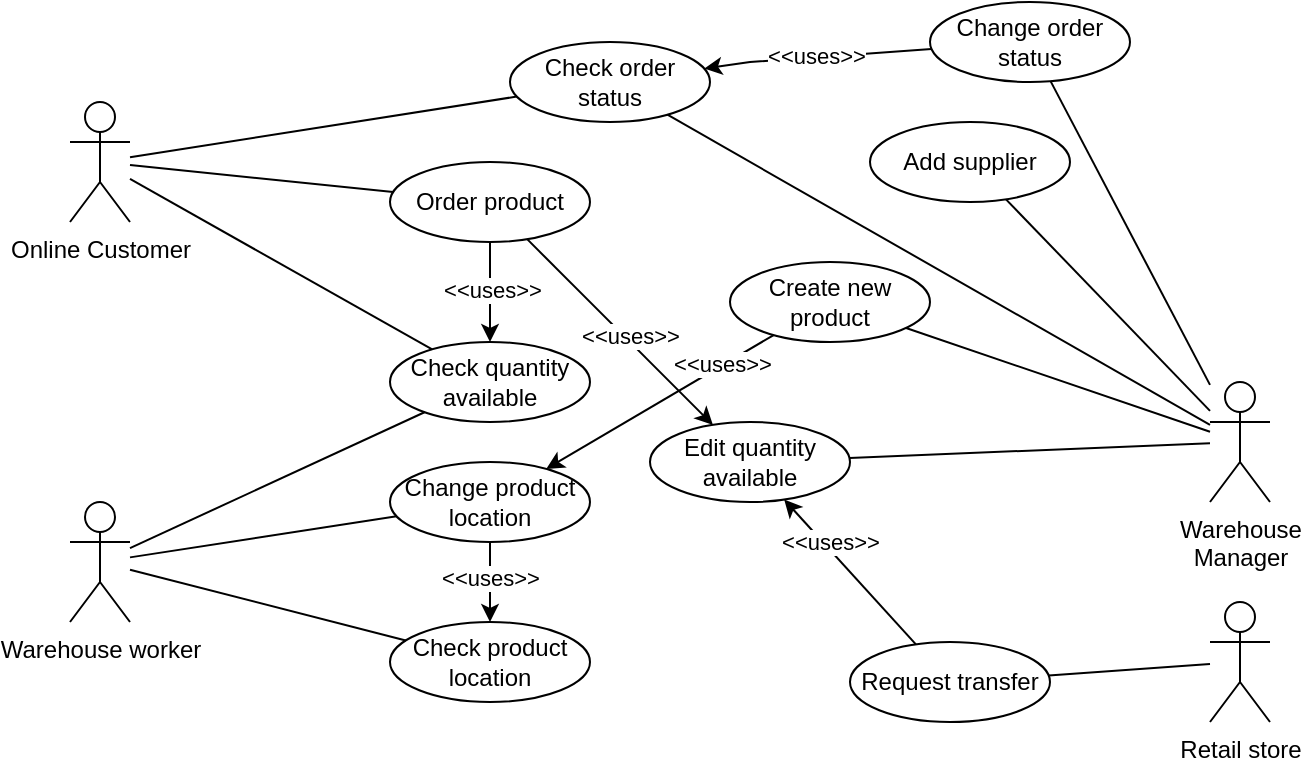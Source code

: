 <mxfile version="22.1.7" type="github">
  <diagram name="Page-1" id="K_CoQmZYbNx7r4Z0t0aO">
    <mxGraphModel dx="988" dy="532" grid="1" gridSize="10" guides="1" tooltips="1" connect="1" arrows="1" fold="1" page="1" pageScale="1" pageWidth="850" pageHeight="1100" math="0" shadow="0">
      <root>
        <mxCell id="0" />
        <mxCell id="1" parent="0" />
        <mxCell id="8liYPduc2uAs6tRsskWf-4" value="Online Customer" style="shape=umlActor;verticalLabelPosition=bottom;verticalAlign=top;html=1;outlineConnect=0;" parent="1" vertex="1">
          <mxGeometry x="120" y="110" width="30" height="60" as="geometry" />
        </mxCell>
        <mxCell id="8liYPduc2uAs6tRsskWf-8" value="Order product" style="ellipse;whiteSpace=wrap;html=1;align=center;" parent="1" vertex="1">
          <mxGeometry x="280" y="140" width="100" height="40" as="geometry" />
        </mxCell>
        <mxCell id="8liYPduc2uAs6tRsskWf-9" value="Check quantity available" style="ellipse;whiteSpace=wrap;html=1;align=center;" parent="1" vertex="1">
          <mxGeometry x="280" y="230" width="100" height="40" as="geometry" />
        </mxCell>
        <mxCell id="8liYPduc2uAs6tRsskWf-11" value="" style="endArrow=classic;html=1;rounded=0;" parent="1" source="8liYPduc2uAs6tRsskWf-8" target="8liYPduc2uAs6tRsskWf-9" edge="1">
          <mxGeometry width="50" height="50" relative="1" as="geometry">
            <mxPoint x="290" y="260" as="sourcePoint" />
            <mxPoint x="340" y="210" as="targetPoint" />
          </mxGeometry>
        </mxCell>
        <mxCell id="8liYPduc2uAs6tRsskWf-12" value="&amp;lt;&amp;lt;uses&amp;gt;&amp;gt;" style="edgeLabel;html=1;align=center;verticalAlign=middle;resizable=0;points=[];" parent="8liYPduc2uAs6tRsskWf-11" vertex="1" connectable="0">
          <mxGeometry x="-0.048" y="1" relative="1" as="geometry">
            <mxPoint as="offset" />
          </mxGeometry>
        </mxCell>
        <mxCell id="8liYPduc2uAs6tRsskWf-14" value="" style="endArrow=none;html=1;rounded=0;" parent="1" source="8liYPduc2uAs6tRsskWf-4" target="8liYPduc2uAs6tRsskWf-8" edge="1">
          <mxGeometry width="50" height="50" relative="1" as="geometry">
            <mxPoint x="290" y="200" as="sourcePoint" />
            <mxPoint x="340" y="150" as="targetPoint" />
          </mxGeometry>
        </mxCell>
        <mxCell id="8liYPduc2uAs6tRsskWf-15" value="" style="endArrow=none;html=1;rounded=0;" parent="1" source="8liYPduc2uAs6tRsskWf-4" target="8liYPduc2uAs6tRsskWf-9" edge="1">
          <mxGeometry width="50" height="50" relative="1" as="geometry">
            <mxPoint x="290" y="200" as="sourcePoint" />
            <mxPoint x="340" y="150" as="targetPoint" />
          </mxGeometry>
        </mxCell>
        <mxCell id="8liYPduc2uAs6tRsskWf-16" value="Edit quantity available" style="ellipse;whiteSpace=wrap;html=1;align=center;" parent="1" vertex="1">
          <mxGeometry x="410" y="270" width="100" height="40" as="geometry" />
        </mxCell>
        <mxCell id="8liYPduc2uAs6tRsskWf-20" value="Warehouse worker" style="shape=umlActor;verticalLabelPosition=bottom;verticalAlign=top;html=1;outlineConnect=0;" parent="1" vertex="1">
          <mxGeometry x="120" y="310" width="30" height="60" as="geometry" />
        </mxCell>
        <mxCell id="8liYPduc2uAs6tRsskWf-21" value="" style="endArrow=none;html=1;rounded=0;" parent="1" source="8liYPduc2uAs6tRsskWf-20" target="8liYPduc2uAs6tRsskWf-9" edge="1">
          <mxGeometry width="50" height="50" relative="1" as="geometry">
            <mxPoint x="290" y="290" as="sourcePoint" />
            <mxPoint x="340" y="240" as="targetPoint" />
          </mxGeometry>
        </mxCell>
        <mxCell id="8liYPduc2uAs6tRsskWf-23" value="Check product location" style="ellipse;whiteSpace=wrap;html=1;align=center;" parent="1" vertex="1">
          <mxGeometry x="280" y="370" width="100" height="40" as="geometry" />
        </mxCell>
        <mxCell id="8liYPduc2uAs6tRsskWf-24" value="" style="endArrow=none;html=1;rounded=0;" parent="1" source="8liYPduc2uAs6tRsskWf-20" target="8liYPduc2uAs6tRsskWf-23" edge="1">
          <mxGeometry width="50" height="50" relative="1" as="geometry">
            <mxPoint x="290" y="290" as="sourcePoint" />
            <mxPoint x="340" y="240" as="targetPoint" />
          </mxGeometry>
        </mxCell>
        <mxCell id="8liYPduc2uAs6tRsskWf-25" value="" style="endArrow=none;html=1;rounded=0;" parent="1" source="8liYPduc2uAs6tRsskWf-20" target="8liYPduc2uAs6tRsskWf-26" edge="1">
          <mxGeometry width="50" height="50" relative="1" as="geometry">
            <mxPoint x="290" y="290" as="sourcePoint" />
            <mxPoint x="340" y="240" as="targetPoint" />
          </mxGeometry>
        </mxCell>
        <mxCell id="8liYPduc2uAs6tRsskWf-26" value="Change product location" style="ellipse;whiteSpace=wrap;html=1;align=center;" parent="1" vertex="1">
          <mxGeometry x="280" y="290" width="100" height="40" as="geometry" />
        </mxCell>
        <mxCell id="8liYPduc2uAs6tRsskWf-27" value="" style="endArrow=classic;html=1;rounded=0;exitX=0.5;exitY=1;exitDx=0;exitDy=0;" parent="1" source="8liYPduc2uAs6tRsskWf-26" target="8liYPduc2uAs6tRsskWf-23" edge="1">
          <mxGeometry width="50" height="50" relative="1" as="geometry">
            <mxPoint x="290" y="330" as="sourcePoint" />
            <mxPoint x="340" y="280" as="targetPoint" />
          </mxGeometry>
        </mxCell>
        <mxCell id="8liYPduc2uAs6tRsskWf-28" value="&amp;lt;&amp;lt;uses&amp;gt;&amp;gt;" style="edgeLabel;html=1;align=center;verticalAlign=middle;resizable=0;points=[];" parent="8liYPduc2uAs6tRsskWf-27" vertex="1" connectable="0">
          <mxGeometry x="-0.126" relative="1" as="geometry">
            <mxPoint as="offset" />
          </mxGeometry>
        </mxCell>
        <mxCell id="8liYPduc2uAs6tRsskWf-29" value="Check order status" style="ellipse;whiteSpace=wrap;html=1;align=center;" parent="1" vertex="1">
          <mxGeometry x="340" y="80" width="100" height="40" as="geometry" />
        </mxCell>
        <mxCell id="8liYPduc2uAs6tRsskWf-30" value="" style="endArrow=none;html=1;rounded=0;" parent="1" source="8liYPduc2uAs6tRsskWf-29" target="8liYPduc2uAs6tRsskWf-4" edge="1">
          <mxGeometry width="50" height="50" relative="1" as="geometry">
            <mxPoint x="290" y="290" as="sourcePoint" />
            <mxPoint x="340" y="240" as="targetPoint" />
          </mxGeometry>
        </mxCell>
        <mxCell id="8liYPduc2uAs6tRsskWf-31" value="" style="endArrow=none;html=1;rounded=0;" parent="1" source="8liYPduc2uAs6tRsskWf-29" target="8liYPduc2uAs6tRsskWf-33" edge="1">
          <mxGeometry width="50" height="50" relative="1" as="geometry">
            <mxPoint x="290" y="290" as="sourcePoint" />
            <mxPoint x="490" y="150" as="targetPoint" />
          </mxGeometry>
        </mxCell>
        <mxCell id="8liYPduc2uAs6tRsskWf-33" value="Warehouse&lt;br&gt;Manager" style="shape=umlActor;verticalLabelPosition=bottom;verticalAlign=top;html=1;outlineConnect=0;" parent="1" vertex="1">
          <mxGeometry x="690" y="250" width="30" height="60" as="geometry" />
        </mxCell>
        <mxCell id="8liYPduc2uAs6tRsskWf-35" value="" style="endArrow=none;html=1;rounded=0;" parent="1" source="8liYPduc2uAs6tRsskWf-33" target="8liYPduc2uAs6tRsskWf-16" edge="1">
          <mxGeometry width="50" height="50" relative="1" as="geometry">
            <mxPoint x="380" y="380" as="sourcePoint" />
            <mxPoint x="607.269" y="246.52" as="targetPoint" />
          </mxGeometry>
        </mxCell>
        <mxCell id="8liYPduc2uAs6tRsskWf-36" value="Change order status" style="ellipse;whiteSpace=wrap;html=1;align=center;" parent="1" vertex="1">
          <mxGeometry x="550" y="60" width="100" height="40" as="geometry" />
        </mxCell>
        <mxCell id="8liYPduc2uAs6tRsskWf-37" value="" style="endArrow=classic;html=1;rounded=0;startArrow=none;startFill=0;endFill=1;" parent="1" source="8liYPduc2uAs6tRsskWf-36" target="8liYPduc2uAs6tRsskWf-29" edge="1">
          <mxGeometry width="50" height="50" relative="1" as="geometry">
            <mxPoint x="420" y="115" as="sourcePoint" />
            <mxPoint x="470" y="65" as="targetPoint" />
            <Array as="points">
              <mxPoint x="460" y="90" />
            </Array>
          </mxGeometry>
        </mxCell>
        <mxCell id="8liYPduc2uAs6tRsskWf-38" value="&amp;lt;&amp;lt;uses&amp;gt;&amp;gt;" style="edgeLabel;html=1;align=center;verticalAlign=middle;resizable=0;points=[];" parent="8liYPduc2uAs6tRsskWf-37" vertex="1" connectable="0">
          <mxGeometry x="0.024" y="-1" relative="1" as="geometry">
            <mxPoint as="offset" />
          </mxGeometry>
        </mxCell>
        <mxCell id="8liYPduc2uAs6tRsskWf-39" value="" style="endArrow=none;html=1;rounded=0;" parent="1" source="8liYPduc2uAs6tRsskWf-33" target="8liYPduc2uAs6tRsskWf-36" edge="1">
          <mxGeometry width="50" height="50" relative="1" as="geometry">
            <mxPoint x="380" y="220" as="sourcePoint" />
            <mxPoint x="430" y="170" as="targetPoint" />
          </mxGeometry>
        </mxCell>
        <mxCell id="8liYPduc2uAs6tRsskWf-42" value="Retail store" style="shape=umlActor;verticalLabelPosition=bottom;verticalAlign=top;html=1;outlineConnect=0;" parent="1" vertex="1">
          <mxGeometry x="690" y="360" width="30" height="60" as="geometry" />
        </mxCell>
        <mxCell id="8liYPduc2uAs6tRsskWf-43" value="Request transfer" style="ellipse;whiteSpace=wrap;html=1;align=center;" parent="1" vertex="1">
          <mxGeometry x="510" y="380" width="100" height="40" as="geometry" />
        </mxCell>
        <mxCell id="8liYPduc2uAs6tRsskWf-44" value="" style="endArrow=none;html=1;rounded=0;" parent="1" source="8liYPduc2uAs6tRsskWf-43" target="8liYPduc2uAs6tRsskWf-42" edge="1">
          <mxGeometry width="50" height="50" relative="1" as="geometry">
            <mxPoint x="620" y="390" as="sourcePoint" />
            <mxPoint x="430" y="260" as="targetPoint" />
          </mxGeometry>
        </mxCell>
        <mxCell id="8liYPduc2uAs6tRsskWf-45" value="" style="endArrow=classic;html=1;rounded=0;" parent="1" source="8liYPduc2uAs6tRsskWf-43" target="8liYPduc2uAs6tRsskWf-16" edge="1">
          <mxGeometry width="50" height="50" relative="1" as="geometry">
            <mxPoint x="290" y="320" as="sourcePoint" />
            <mxPoint x="340" y="270" as="targetPoint" />
          </mxGeometry>
        </mxCell>
        <mxCell id="8liYPduc2uAs6tRsskWf-46" value="&amp;lt;&amp;lt;uses&amp;gt;&amp;gt;" style="edgeLabel;html=1;align=center;verticalAlign=middle;resizable=0;points=[];" parent="8liYPduc2uAs6tRsskWf-45" vertex="1" connectable="0">
          <mxGeometry x="-0.028" relative="1" as="geometry">
            <mxPoint x="-11" y="-16" as="offset" />
          </mxGeometry>
        </mxCell>
        <mxCell id="8liYPduc2uAs6tRsskWf-47" value="Add supplier" style="ellipse;whiteSpace=wrap;html=1;align=center;" parent="1" vertex="1">
          <mxGeometry x="520" y="120" width="100" height="40" as="geometry" />
        </mxCell>
        <mxCell id="8liYPduc2uAs6tRsskWf-48" value="" style="endArrow=none;html=1;rounded=0;" parent="1" source="8liYPduc2uAs6tRsskWf-33" target="8liYPduc2uAs6tRsskWf-47" edge="1">
          <mxGeometry width="50" height="50" relative="1" as="geometry">
            <mxPoint x="700" y="242" as="sourcePoint" />
            <mxPoint x="661" y="170" as="targetPoint" />
          </mxGeometry>
        </mxCell>
        <mxCell id="8liYPduc2uAs6tRsskWf-49" value="Create new product" style="ellipse;whiteSpace=wrap;html=1;align=center;" parent="1" vertex="1">
          <mxGeometry x="450" y="190" width="100" height="40" as="geometry" />
        </mxCell>
        <mxCell id="8liYPduc2uAs6tRsskWf-50" value="" style="endArrow=none;html=1;rounded=0;" parent="1" source="8liYPduc2uAs6tRsskWf-33" target="8liYPduc2uAs6tRsskWf-49" edge="1">
          <mxGeometry width="50" height="50" relative="1" as="geometry">
            <mxPoint x="740" y="279.996" as="sourcePoint" />
            <mxPoint x="711" y="265.97" as="targetPoint" />
          </mxGeometry>
        </mxCell>
        <mxCell id="LDxIyYS6u5jCBBEErQoB-1" value="" style="endArrow=none;html=1;rounded=0;startArrow=classic;startFill=1;endFill=0;" parent="1" source="8liYPduc2uAs6tRsskWf-16" target="8liYPduc2uAs6tRsskWf-8" edge="1">
          <mxGeometry width="50" height="50" relative="1" as="geometry">
            <mxPoint x="420" y="290" as="sourcePoint" />
            <mxPoint x="470" y="240" as="targetPoint" />
          </mxGeometry>
        </mxCell>
        <mxCell id="LDxIyYS6u5jCBBEErQoB-3" value="&amp;lt;&amp;lt;uses&amp;gt;&amp;gt;" style="edgeLabel;html=1;align=center;verticalAlign=middle;resizable=0;points=[];" parent="LDxIyYS6u5jCBBEErQoB-1" vertex="1" connectable="0">
          <mxGeometry x="-0.065" y="-2" relative="1" as="geometry">
            <mxPoint as="offset" />
          </mxGeometry>
        </mxCell>
        <mxCell id="LDxIyYS6u5jCBBEErQoB-5" value="" style="endArrow=classic;html=1;rounded=0;" parent="1" source="8liYPduc2uAs6tRsskWf-49" target="8liYPduc2uAs6tRsskWf-26" edge="1">
          <mxGeometry width="50" height="50" relative="1" as="geometry">
            <mxPoint x="420" y="290" as="sourcePoint" />
            <mxPoint x="470" y="240" as="targetPoint" />
          </mxGeometry>
        </mxCell>
        <mxCell id="LDxIyYS6u5jCBBEErQoB-6" value="&amp;lt;&amp;lt;uses&amp;gt;&amp;gt;" style="edgeLabel;html=1;align=center;verticalAlign=middle;resizable=0;points=[];" parent="LDxIyYS6u5jCBBEErQoB-5" vertex="1" connectable="0">
          <mxGeometry x="-0.545" y="-1" relative="1" as="geometry">
            <mxPoint as="offset" />
          </mxGeometry>
        </mxCell>
      </root>
    </mxGraphModel>
  </diagram>
</mxfile>
